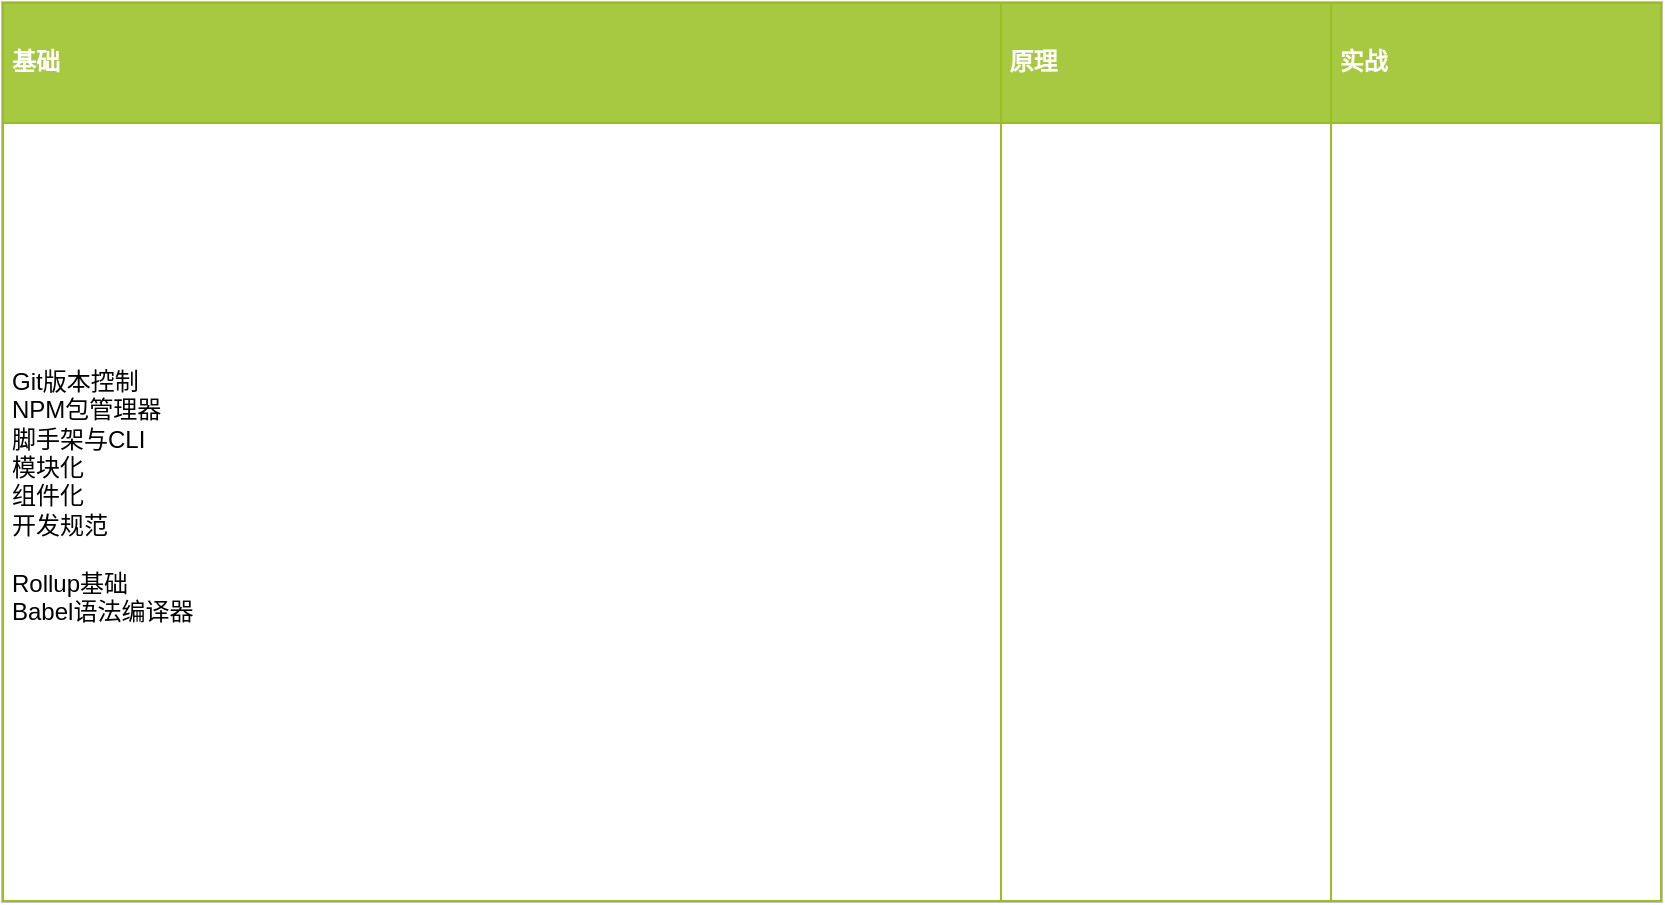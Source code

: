 <mxfile version="12.2.4"><diagram id="e2UI9kvpTQkX3S3zn2WG"><mxGraphModel dx="870" dy="795" grid="1" gridSize="10" guides="1" tooltips="1" connect="1" arrows="1" fold="1" page="1" pageScale="1" pageWidth="827" pageHeight="1169" math="0" shadow="0"><root><mxCell id="0"/><mxCell id="1" parent="0"/><mxCell id="2" value="&lt;table border=&quot;1&quot; width=&quot;100%&quot; cellpadding=&quot;4&quot; style=&quot;width: 100% ; height: 100% ; border-collapse: collapse&quot;&gt;&lt;tbody&gt;&lt;tr style=&quot;background-color: #a7c942 ; color: #ffffff ; border: 1px solid #98bf21&quot;&gt;&lt;th align=&quot;left&quot;&gt;基础&lt;/th&gt;&lt;th align=&quot;left&quot;&gt;原理&lt;/th&gt;&lt;th align=&quot;left&quot;&gt;实战&lt;/th&gt;&lt;/tr&gt;&lt;tr style=&quot;border: 1px solid #98bf21&quot;&gt;&lt;td&gt;Git版本控制&lt;br&gt;NPM包管理器&lt;br&gt;脚手架与CLI&lt;br&gt;模块化&lt;br&gt;组件化&lt;br&gt;开发规范&lt;br&gt;&lt;br&gt;Rollup基础&lt;br&gt;Babel语法编译器&lt;br&gt;&lt;br&gt;&lt;/td&gt;&lt;td&gt;&lt;/td&gt;&lt;td&gt;&lt;/td&gt;&lt;/tr&gt;&lt;/tbody&gt;&lt;/table&gt;" style="text;html=1;strokeColor=#c0c0c0;fillColor=#ffffff;overflow=fill;rounded=0;" vertex="1" parent="1"><mxGeometry width="830" height="450" as="geometry"/></mxCell></root></mxGraphModel></diagram></mxfile>